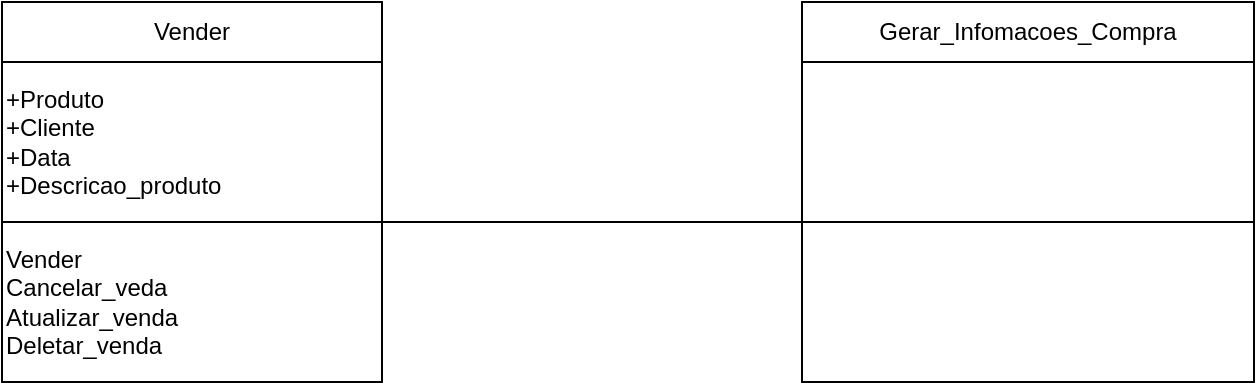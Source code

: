 <mxfile version="24.8.1">
  <diagram name="Página-1" id="y9vffhToE4Zwr5-SJqYL">
    <mxGraphModel dx="1290" dy="557" grid="1" gridSize="10" guides="1" tooltips="1" connect="1" arrows="1" fold="1" page="1" pageScale="1" pageWidth="827" pageHeight="1169" math="0" shadow="0">
      <root>
        <mxCell id="0" />
        <mxCell id="1" parent="0" />
        <mxCell id="eRNqh1kzHmNiQd-LDzF3-1" value="Vender" style="rounded=0;whiteSpace=wrap;html=1;" vertex="1" parent="1">
          <mxGeometry x="140" y="80" width="190" height="30" as="geometry" />
        </mxCell>
        <mxCell id="eRNqh1kzHmNiQd-LDzF3-2" value="Gerar_Infomacoes_Compra" style="rounded=0;whiteSpace=wrap;html=1;" vertex="1" parent="1">
          <mxGeometry x="540" y="80" width="226" height="30" as="geometry" />
        </mxCell>
        <mxCell id="eRNqh1kzHmNiQd-LDzF3-4" value="+Produto&lt;div&gt;+Cliente&lt;/div&gt;&lt;div&gt;+Data&lt;/div&gt;&lt;div&gt;+Descricao_produto&lt;/div&gt;" style="rounded=0;whiteSpace=wrap;html=1;align=left;" vertex="1" parent="1">
          <mxGeometry x="140" y="110" width="190" height="80" as="geometry" />
        </mxCell>
        <mxCell id="eRNqh1kzHmNiQd-LDzF3-5" value="" style="rounded=0;whiteSpace=wrap;html=1;" vertex="1" parent="1">
          <mxGeometry x="540" y="110" width="226" height="80" as="geometry" />
        </mxCell>
        <mxCell id="eRNqh1kzHmNiQd-LDzF3-6" value="Vender&lt;div&gt;Cancelar_veda&lt;/div&gt;&lt;div&gt;Atualizar_venda&lt;/div&gt;&lt;div&gt;Deletar_venda&lt;/div&gt;" style="rounded=0;whiteSpace=wrap;html=1;align=left;" vertex="1" parent="1">
          <mxGeometry x="140" y="190" width="190" height="80" as="geometry" />
        </mxCell>
        <mxCell id="eRNqh1kzHmNiQd-LDzF3-7" value="" style="rounded=0;whiteSpace=wrap;html=1;" vertex="1" parent="1">
          <mxGeometry x="540" y="190" width="226" height="80" as="geometry" />
        </mxCell>
        <mxCell id="eRNqh1kzHmNiQd-LDzF3-8" value="" style="endArrow=none;html=1;rounded=0;exitX=1;exitY=0;exitDx=0;exitDy=0;entryX=0;entryY=0;entryDx=0;entryDy=0;" edge="1" parent="1" source="eRNqh1kzHmNiQd-LDzF3-6" target="eRNqh1kzHmNiQd-LDzF3-7">
          <mxGeometry width="50" height="50" relative="1" as="geometry">
            <mxPoint x="340" y="510" as="sourcePoint" />
            <mxPoint x="390" y="460" as="targetPoint" />
          </mxGeometry>
        </mxCell>
      </root>
    </mxGraphModel>
  </diagram>
</mxfile>

